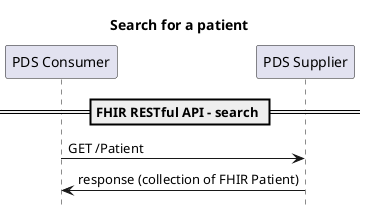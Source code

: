 @startuml

hide footbox


title "Search for a patient"


participant "PDS Consumer" as PDSConsumer
participant "PDS Supplier" as PDSSupplier


== FHIR RESTful API - search ==
PDSConsumer -> PDSSupplier : GET /Patient
PDSSupplier -> PDSConsumer : response (collection of FHIR Patient)

@enduml
